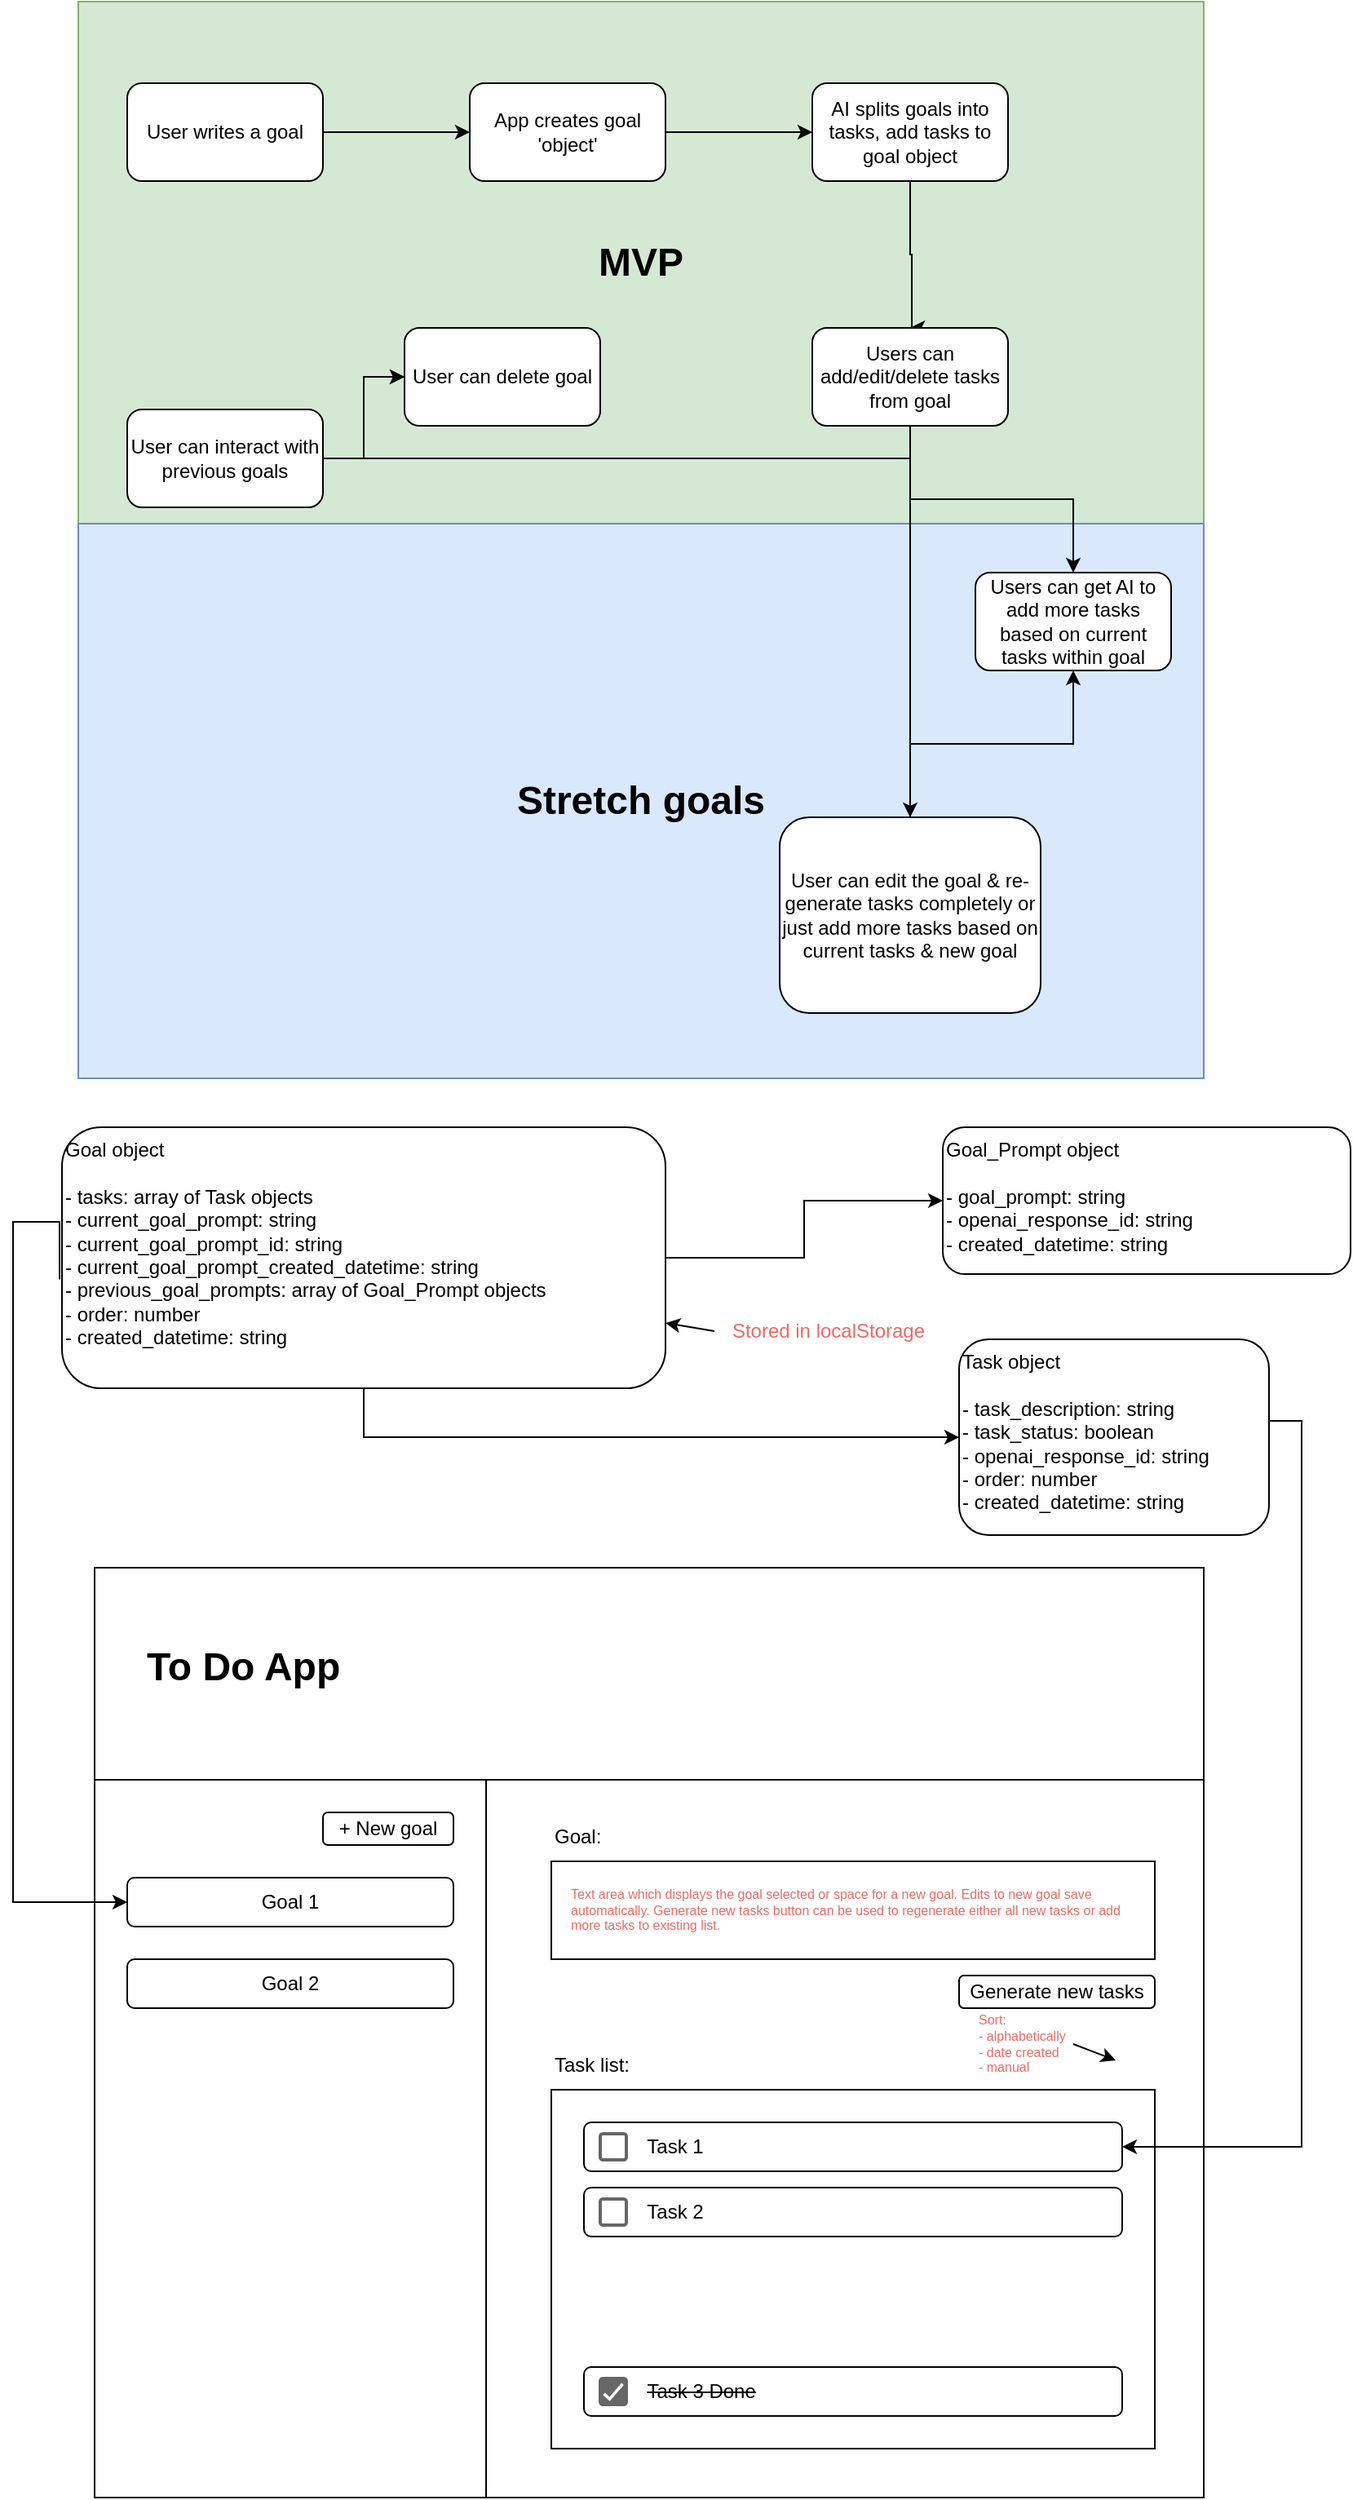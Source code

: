 <mxfile version="28.0.7">
  <diagram name="Page-1" id="1oyJTx9iJmzwFbgeCw0W">
    <mxGraphModel dx="949" dy="551" grid="1" gridSize="10" guides="1" tooltips="1" connect="1" arrows="1" fold="1" page="1" pageScale="1" pageWidth="850" pageHeight="1100" math="0" shadow="0">
      <root>
        <mxCell id="0" />
        <mxCell id="1" parent="0" />
        <mxCell id="y1pfxoxcxrdS_PXuzg_Y-19" value="&lt;b&gt;&lt;font style=&quot;font-size: 24px;&quot;&gt;MVP&lt;/font&gt;&lt;/b&gt;" style="rounded=0;whiteSpace=wrap;html=1;fillColor=#d5e8d4;strokeColor=#82b366;" parent="1" vertex="1">
          <mxGeometry x="80" y="20" width="690" height="320" as="geometry" />
        </mxCell>
        <mxCell id="y1pfxoxcxrdS_PXuzg_Y-18" value="&lt;b&gt;&lt;font style=&quot;font-size: 24px;&quot;&gt;Stretch goals&lt;/font&gt;&lt;/b&gt;" style="rounded=0;whiteSpace=wrap;html=1;glass=0;fillColor=#dae8fc;strokeColor=#6c8ebf;" parent="1" vertex="1">
          <mxGeometry x="80" y="340" width="690" height="340" as="geometry" />
        </mxCell>
        <mxCell id="y1pfxoxcxrdS_PXuzg_Y-2" style="edgeStyle=orthogonalEdgeStyle;rounded=0;orthogonalLoop=1;jettySize=auto;html=1;" parent="1" source="y1pfxoxcxrdS_PXuzg_Y-1" target="y1pfxoxcxrdS_PXuzg_Y-4" edge="1">
          <mxGeometry relative="1" as="geometry">
            <mxPoint x="310" y="100" as="targetPoint" />
          </mxGeometry>
        </mxCell>
        <mxCell id="y1pfxoxcxrdS_PXuzg_Y-1" value="User writes a goal" style="rounded=1;whiteSpace=wrap;html=1;" parent="1" vertex="1">
          <mxGeometry x="110" y="70" width="120" height="60" as="geometry" />
        </mxCell>
        <mxCell id="y1pfxoxcxrdS_PXuzg_Y-6" style="edgeStyle=orthogonalEdgeStyle;rounded=0;orthogonalLoop=1;jettySize=auto;html=1;exitX=0.5;exitY=1;exitDx=0;exitDy=0;entryX=0.5;entryY=0;entryDx=0;entryDy=0;" parent="1" source="y1pfxoxcxrdS_PXuzg_Y-3" target="y1pfxoxcxrdS_PXuzg_Y-7" edge="1">
          <mxGeometry relative="1" as="geometry">
            <mxPoint x="590" y="220" as="targetPoint" />
            <Array as="points">
              <mxPoint x="590" y="175" />
              <mxPoint x="591" y="175" />
            </Array>
          </mxGeometry>
        </mxCell>
        <mxCell id="y1pfxoxcxrdS_PXuzg_Y-3" value="AI splits goals into tasks, add tasks to goal object" style="rounded=1;whiteSpace=wrap;html=1;" parent="1" vertex="1">
          <mxGeometry x="530" y="70" width="120" height="60" as="geometry" />
        </mxCell>
        <mxCell id="y1pfxoxcxrdS_PXuzg_Y-5" style="edgeStyle=orthogonalEdgeStyle;rounded=0;orthogonalLoop=1;jettySize=auto;html=1;entryX=0;entryY=0.5;entryDx=0;entryDy=0;" parent="1" source="y1pfxoxcxrdS_PXuzg_Y-4" target="y1pfxoxcxrdS_PXuzg_Y-3" edge="1">
          <mxGeometry relative="1" as="geometry" />
        </mxCell>
        <mxCell id="y1pfxoxcxrdS_PXuzg_Y-4" value="App creates goal &#39;object&#39;" style="rounded=1;whiteSpace=wrap;html=1;" parent="1" vertex="1">
          <mxGeometry x="320" y="70" width="120" height="60" as="geometry" />
        </mxCell>
        <mxCell id="y1pfxoxcxrdS_PXuzg_Y-9" value="" style="edgeStyle=orthogonalEdgeStyle;rounded=0;orthogonalLoop=1;jettySize=auto;html=1;" parent="1" source="y1pfxoxcxrdS_PXuzg_Y-7" target="y1pfxoxcxrdS_PXuzg_Y-8" edge="1">
          <mxGeometry relative="1" as="geometry" />
        </mxCell>
        <mxCell id="y1pfxoxcxrdS_PXuzg_Y-7" value="Users can add/edit/delete tasks from goal" style="rounded=1;whiteSpace=wrap;html=1;" parent="1" vertex="1">
          <mxGeometry x="530" y="220" width="120" height="60" as="geometry" />
        </mxCell>
        <mxCell id="y1pfxoxcxrdS_PXuzg_Y-8" value="Users can get AI to add more tasks based on current tasks within goal" style="whiteSpace=wrap;html=1;rounded=1;" parent="1" vertex="1">
          <mxGeometry x="630" y="370" width="120" height="60" as="geometry" />
        </mxCell>
        <mxCell id="y1pfxoxcxrdS_PXuzg_Y-12" value="" style="edgeStyle=orthogonalEdgeStyle;rounded=0;orthogonalLoop=1;jettySize=auto;html=1;" parent="1" source="y1pfxoxcxrdS_PXuzg_Y-10" target="y1pfxoxcxrdS_PXuzg_Y-11" edge="1">
          <mxGeometry relative="1" as="geometry" />
        </mxCell>
        <mxCell id="y1pfxoxcxrdS_PXuzg_Y-13" value="" style="edgeStyle=orthogonalEdgeStyle;rounded=0;orthogonalLoop=1;jettySize=auto;html=1;" parent="1" source="y1pfxoxcxrdS_PXuzg_Y-10" target="y1pfxoxcxrdS_PXuzg_Y-11" edge="1">
          <mxGeometry relative="1" as="geometry" />
        </mxCell>
        <mxCell id="y1pfxoxcxrdS_PXuzg_Y-16" value="" style="edgeStyle=orthogonalEdgeStyle;rounded=0;orthogonalLoop=1;jettySize=auto;html=1;" parent="1" source="y1pfxoxcxrdS_PXuzg_Y-10" target="y1pfxoxcxrdS_PXuzg_Y-15" edge="1">
          <mxGeometry relative="1" as="geometry" />
        </mxCell>
        <mxCell id="y1pfxoxcxrdS_PXuzg_Y-10" value="User can interact with previous goals" style="rounded=1;whiteSpace=wrap;html=1;" parent="1" vertex="1">
          <mxGeometry x="110" y="270" width="120" height="60" as="geometry" />
        </mxCell>
        <mxCell id="y1pfxoxcxrdS_PXuzg_Y-11" value="User can delete goal" style="whiteSpace=wrap;html=1;rounded=1;" parent="1" vertex="1">
          <mxGeometry x="280" y="220" width="120" height="60" as="geometry" />
        </mxCell>
        <mxCell id="y1pfxoxcxrdS_PXuzg_Y-17" style="edgeStyle=orthogonalEdgeStyle;rounded=0;orthogonalLoop=1;jettySize=auto;html=1;" parent="1" source="y1pfxoxcxrdS_PXuzg_Y-15" target="y1pfxoxcxrdS_PXuzg_Y-8" edge="1">
          <mxGeometry relative="1" as="geometry" />
        </mxCell>
        <mxCell id="y1pfxoxcxrdS_PXuzg_Y-15" value="User can edit the goal &amp;amp; re-generate tasks completely or just add more tasks based on current tasks &amp;amp; new goal" style="whiteSpace=wrap;html=1;rounded=1;" parent="1" vertex="1">
          <mxGeometry x="510" y="520" width="160" height="120" as="geometry" />
        </mxCell>
        <mxCell id="0Stt16x5NNHr6TPgmGXe-3" style="edgeStyle=orthogonalEdgeStyle;rounded=0;orthogonalLoop=1;jettySize=auto;html=1;entryX=0;entryY=0.5;entryDx=0;entryDy=0;exitX=0.5;exitY=1;exitDx=0;exitDy=0;" edge="1" parent="1" source="0Stt16x5NNHr6TPgmGXe-1" target="0Stt16x5NNHr6TPgmGXe-2">
          <mxGeometry relative="1" as="geometry" />
        </mxCell>
        <mxCell id="0Stt16x5NNHr6TPgmGXe-35" style="edgeStyle=orthogonalEdgeStyle;rounded=0;orthogonalLoop=1;jettySize=auto;html=1;exitX=1;exitY=0.5;exitDx=0;exitDy=0;entryX=0;entryY=0.5;entryDx=0;entryDy=0;" edge="1" parent="1" source="0Stt16x5NNHr6TPgmGXe-1" target="0Stt16x5NNHr6TPgmGXe-34">
          <mxGeometry relative="1" as="geometry" />
        </mxCell>
        <mxCell id="0Stt16x5NNHr6TPgmGXe-1" value="&lt;div&gt;Goal object&lt;/div&gt;&lt;div&gt;&lt;br&gt;&lt;/div&gt;&lt;div&gt;- tasks: array of Task objects&lt;/div&gt;&lt;div&gt;- current_goal_prompt: string&lt;/div&gt;&lt;div&gt;-&amp;nbsp;current_goal_prompt_id: string&lt;/div&gt;&lt;div&gt;- current_goal_prompt_created_datetime: string&lt;/div&gt;&lt;div&gt;- previous_goal_prompts: array of Goal_Prompt objects&lt;/div&gt;&lt;div&gt;- order: number&lt;/div&gt;&lt;div&gt;- created_datetime: string&lt;/div&gt;" style="rounded=1;whiteSpace=wrap;html=1;align=left;verticalAlign=top;" vertex="1" parent="1">
          <mxGeometry x="70" y="710" width="370" height="160" as="geometry" />
        </mxCell>
        <mxCell id="0Stt16x5NNHr6TPgmGXe-2" value="&lt;div&gt;Task object&lt;/div&gt;&lt;div&gt;&lt;br&gt;&lt;/div&gt;&lt;div&gt;- task_description: string&lt;/div&gt;&lt;div&gt;- task_status: boolean&lt;/div&gt;&lt;div&gt;- openai_response_id: string&lt;/div&gt;&lt;div&gt;- order: number&lt;/div&gt;&lt;div&gt;- created_datetime: string&lt;/div&gt;" style="rounded=1;whiteSpace=wrap;html=1;align=left;verticalAlign=top;" vertex="1" parent="1">
          <mxGeometry x="620" y="840" width="190" height="120" as="geometry" />
        </mxCell>
        <mxCell id="0Stt16x5NNHr6TPgmGXe-4" value="" style="rounded=0;whiteSpace=wrap;html=1;" vertex="1" parent="1">
          <mxGeometry x="90" y="980" width="680" height="570" as="geometry" />
        </mxCell>
        <mxCell id="0Stt16x5NNHr6TPgmGXe-5" value="" style="rounded=0;whiteSpace=wrap;html=1;" vertex="1" parent="1">
          <mxGeometry x="90" y="980" width="680" height="130" as="geometry" />
        </mxCell>
        <mxCell id="0Stt16x5NNHr6TPgmGXe-6" value="" style="rounded=0;whiteSpace=wrap;html=1;" vertex="1" parent="1">
          <mxGeometry x="90" y="1110" width="240" height="440" as="geometry" />
        </mxCell>
        <mxCell id="0Stt16x5NNHr6TPgmGXe-8" value="Goal 1" style="rounded=1;whiteSpace=wrap;html=1;" vertex="1" parent="1">
          <mxGeometry x="110" y="1170" width="200" height="30" as="geometry" />
        </mxCell>
        <mxCell id="0Stt16x5NNHr6TPgmGXe-9" value="+ New goal" style="rounded=1;whiteSpace=wrap;html=1;" vertex="1" parent="1">
          <mxGeometry x="230" y="1130" width="80" height="20" as="geometry" />
        </mxCell>
        <mxCell id="0Stt16x5NNHr6TPgmGXe-10" value="" style="rounded=0;whiteSpace=wrap;html=1;" vertex="1" parent="1">
          <mxGeometry x="370" y="1160" width="370" height="60" as="geometry" />
        </mxCell>
        <mxCell id="0Stt16x5NNHr6TPgmGXe-11" value="Goal:" style="text;html=1;align=left;verticalAlign=middle;whiteSpace=wrap;rounded=0;" vertex="1" parent="1">
          <mxGeometry x="370" y="1130" width="80" height="30" as="geometry" />
        </mxCell>
        <mxCell id="0Stt16x5NNHr6TPgmGXe-12" value="Generate new tasks" style="rounded=1;whiteSpace=wrap;html=1;" vertex="1" parent="1">
          <mxGeometry x="620" y="1230" width="120" height="20" as="geometry" />
        </mxCell>
        <mxCell id="0Stt16x5NNHr6TPgmGXe-13" value="Goal 2" style="rounded=1;whiteSpace=wrap;html=1;" vertex="1" parent="1">
          <mxGeometry x="110" y="1220" width="200" height="30" as="geometry" />
        </mxCell>
        <mxCell id="0Stt16x5NNHr6TPgmGXe-14" value="" style="rounded=0;whiteSpace=wrap;html=1;" vertex="1" parent="1">
          <mxGeometry x="370" y="1300" width="370" height="220" as="geometry" />
        </mxCell>
        <mxCell id="0Stt16x5NNHr6TPgmGXe-15" value="Task list:" style="text;html=1;align=left;verticalAlign=middle;whiteSpace=wrap;rounded=0;" vertex="1" parent="1">
          <mxGeometry x="370" y="1270" width="80" height="30" as="geometry" />
        </mxCell>
        <mxCell id="0Stt16x5NNHr6TPgmGXe-16" value="&amp;nbsp; &amp;nbsp; &amp;nbsp; &amp;nbsp; &amp;nbsp; &amp;nbsp;Task 1" style="rounded=1;whiteSpace=wrap;html=1;align=left;" vertex="1" parent="1">
          <mxGeometry x="390" y="1320" width="330" height="30" as="geometry" />
        </mxCell>
        <mxCell id="0Stt16x5NNHr6TPgmGXe-17" value="" style="dashed=0;labelPosition=right;align=left;shape=mxgraph.gmdl.checkbox;strokeColor=#666666;fillColor=none;strokeWidth=2;aspect=fixed;sketch=0;html=1;" vertex="1" parent="1">
          <mxGeometry x="400" y="1327" width="16" height="16" as="geometry" />
        </mxCell>
        <mxCell id="0Stt16x5NNHr6TPgmGXe-18" value="&amp;nbsp; &amp;nbsp; &amp;nbsp; &amp;nbsp; &amp;nbsp; &amp;nbsp;Task 2" style="rounded=1;whiteSpace=wrap;html=1;align=left;" vertex="1" parent="1">
          <mxGeometry x="390" y="1360" width="330" height="30" as="geometry" />
        </mxCell>
        <mxCell id="0Stt16x5NNHr6TPgmGXe-19" value="" style="dashed=0;labelPosition=right;align=left;shape=mxgraph.gmdl.checkbox;strokeColor=#666666;fillColor=none;strokeWidth=2;aspect=fixed;sketch=0;html=1;" vertex="1" parent="1">
          <mxGeometry x="400" y="1367" width="16" height="16" as="geometry" />
        </mxCell>
        <mxCell id="0Stt16x5NNHr6TPgmGXe-20" value="&amp;nbsp; &amp;nbsp; &amp;nbsp; &amp;nbsp; &amp;nbsp; &amp;nbsp;&lt;strike&gt;Task 3 Done&lt;/strike&gt;" style="rounded=1;whiteSpace=wrap;html=1;align=left;" vertex="1" parent="1">
          <mxGeometry x="390" y="1470" width="330" height="30" as="geometry" />
        </mxCell>
        <mxCell id="0Stt16x5NNHr6TPgmGXe-21" value="" style="dashed=0;labelPosition=right;align=left;shape=mxgraph.gmdl.checkbox;strokeColor=#666666;fillColor=none;strokeWidth=2;aspect=fixed;sketch=0;html=1;" vertex="1" parent="1">
          <mxGeometry x="400" y="1477" width="16" height="16" as="geometry" />
        </mxCell>
        <mxCell id="0Stt16x5NNHr6TPgmGXe-22" value="" style="dashed=0;labelPosition=right;align=left;shape=mxgraph.gmdl.checkbox;strokeColor=none;fillColor=#676767;strokeWidth=2;aspect=fixed;sketch=0;html=1;" vertex="1" parent="1">
          <mxGeometry x="400" y="1477" width="16" height="16" as="geometry" />
        </mxCell>
        <mxCell id="0Stt16x5NNHr6TPgmGXe-23" value="" style="shape=image;html=1;verticalAlign=top;verticalLabelPosition=bottom;labelBackgroundColor=#ffffff;imageAspect=0;aspect=fixed;image=https://icons.diagrams.net/icon-cache1/CSS_Vol_3-2666/reorder-819.svg" vertex="1" parent="1">
          <mxGeometry x="716" y="1270" width="24" height="24" as="geometry" />
        </mxCell>
        <mxCell id="0Stt16x5NNHr6TPgmGXe-24" value="&lt;h1 style=&quot;margin-top: 0px;&quot;&gt;To Do App&lt;/h1&gt;" style="text;html=1;whiteSpace=wrap;overflow=hidden;rounded=0;" vertex="1" parent="1">
          <mxGeometry x="120" y="1020" width="180" height="40" as="geometry" />
        </mxCell>
        <mxCell id="0Stt16x5NNHr6TPgmGXe-26" style="edgeStyle=orthogonalEdgeStyle;rounded=0;orthogonalLoop=1;jettySize=auto;html=1;exitX=1;exitY=0.5;exitDx=0;exitDy=0;entryX=1;entryY=0.5;entryDx=0;entryDy=0;" edge="1" parent="1" source="0Stt16x5NNHr6TPgmGXe-2" target="0Stt16x5NNHr6TPgmGXe-16">
          <mxGeometry relative="1" as="geometry">
            <Array as="points">
              <mxPoint x="830" y="890" />
              <mxPoint x="830" y="1335" />
            </Array>
          </mxGeometry>
        </mxCell>
        <mxCell id="0Stt16x5NNHr6TPgmGXe-25" style="edgeStyle=orthogonalEdgeStyle;rounded=0;orthogonalLoop=1;jettySize=auto;html=1;exitX=-0.004;exitY=0.583;exitDx=0;exitDy=0;exitPerimeter=0;" edge="1" parent="1" source="0Stt16x5NNHr6TPgmGXe-1" target="0Stt16x5NNHr6TPgmGXe-8">
          <mxGeometry relative="1" as="geometry">
            <Array as="points">
              <mxPoint x="40" y="768" />
              <mxPoint x="40" y="1185" />
            </Array>
          </mxGeometry>
        </mxCell>
        <mxCell id="0Stt16x5NNHr6TPgmGXe-30" style="rounded=0;orthogonalLoop=1;jettySize=auto;html=1;exitX=0;exitY=0.5;exitDx=0;exitDy=0;entryX=1;entryY=0.75;entryDx=0;entryDy=0;" edge="1" parent="1" source="0Stt16x5NNHr6TPgmGXe-28" target="0Stt16x5NNHr6TPgmGXe-1">
          <mxGeometry relative="1" as="geometry" />
        </mxCell>
        <mxCell id="0Stt16x5NNHr6TPgmGXe-28" value="Stored in localStorage" style="text;html=1;align=center;verticalAlign=middle;whiteSpace=wrap;rounded=0;fontColor=#EA6B66;" vertex="1" parent="1">
          <mxGeometry x="470" y="820" width="140" height="30" as="geometry" />
        </mxCell>
        <mxCell id="0Stt16x5NNHr6TPgmGXe-32" style="rounded=0;orthogonalLoop=1;jettySize=auto;html=1;exitX=1;exitY=0.5;exitDx=0;exitDy=0;entryX=0;entryY=0.5;entryDx=0;entryDy=0;" edge="1" parent="1" source="0Stt16x5NNHr6TPgmGXe-31" target="0Stt16x5NNHr6TPgmGXe-23">
          <mxGeometry relative="1" as="geometry" />
        </mxCell>
        <mxCell id="0Stt16x5NNHr6TPgmGXe-31" value="&lt;div&gt;Sort:&lt;/div&gt;&lt;div&gt;- alphabetically&lt;/div&gt;&lt;div&gt;- date created&lt;/div&gt;&lt;div&gt;- manual&lt;/div&gt;" style="text;html=1;align=left;verticalAlign=middle;whiteSpace=wrap;rounded=0;fontSize=8;fontColor=#EA6B66;" vertex="1" parent="1">
          <mxGeometry x="630" y="1250" width="60" height="44" as="geometry" />
        </mxCell>
        <mxCell id="0Stt16x5NNHr6TPgmGXe-33" value="Text area which displays the goal selected or space for a new goal. Edits to new goal save automatically. Generate new tasks button can be used to regenerate either all new tasks or add more tasks to existing list." style="text;html=1;align=left;verticalAlign=middle;whiteSpace=wrap;rounded=0;fontSize=8;fontColor=#EA6B66;" vertex="1" parent="1">
          <mxGeometry x="380" y="1170" width="350" height="40" as="geometry" />
        </mxCell>
        <mxCell id="0Stt16x5NNHr6TPgmGXe-34" value="&lt;div&gt;Goal_Prompt object&lt;/div&gt;&lt;div&gt;&lt;br&gt;&lt;/div&gt;&lt;div&gt;- goal_prompt: string&lt;/div&gt;&lt;div&gt;- openai_response_id: string&lt;/div&gt;&lt;div&gt;- created_datetime: string&lt;/div&gt;" style="rounded=1;whiteSpace=wrap;html=1;align=left;verticalAlign=top;" vertex="1" parent="1">
          <mxGeometry x="610" y="710" width="250" height="90" as="geometry" />
        </mxCell>
      </root>
    </mxGraphModel>
  </diagram>
</mxfile>
